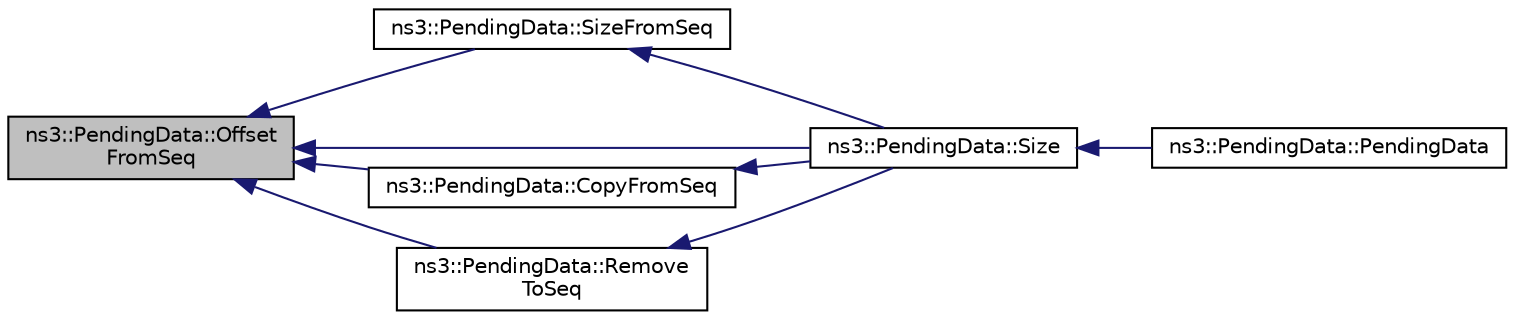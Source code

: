 digraph "ns3::PendingData::OffsetFromSeq"
{
  edge [fontname="Helvetica",fontsize="10",labelfontname="Helvetica",labelfontsize="10"];
  node [fontname="Helvetica",fontsize="10",shape=record];
  rankdir="LR";
  Node1 [label="ns3::PendingData::Offset\lFromSeq",height=0.2,width=0.4,color="black", fillcolor="grey75", style="filled", fontcolor="black"];
  Node1 -> Node2 [dir="back",color="midnightblue",fontsize="10",style="solid"];
  Node2 [label="ns3::PendingData::SizeFromSeq",height=0.2,width=0.4,color="black", fillcolor="white", style="filled",URL="$dd/d9e/classns3_1_1PendingData.html#a9c9f7a2ab4c522ba19f9bf219f6620e8"];
  Node2 -> Node3 [dir="back",color="midnightblue",fontsize="10",style="solid"];
  Node3 [label="ns3::PendingData::Size",height=0.2,width=0.4,color="black", fillcolor="white", style="filled",URL="$dd/d9e/classns3_1_1PendingData.html#abbbae5f8a12762f9a85d2ddd5c9c9165"];
  Node3 -> Node4 [dir="back",color="midnightblue",fontsize="10",style="solid"];
  Node4 [label="ns3::PendingData::PendingData",height=0.2,width=0.4,color="black", fillcolor="white", style="filled",URL="$dd/d9e/classns3_1_1PendingData.html#ab7b46ebf4baf2c6b165c90b44bfdad4a"];
  Node1 -> Node5 [dir="back",color="midnightblue",fontsize="10",style="solid"];
  Node5 [label="ns3::PendingData::CopyFromSeq",height=0.2,width=0.4,color="black", fillcolor="white", style="filled",URL="$dd/d9e/classns3_1_1PendingData.html#ac49fbeb525992b5b033d3209dcf5688c",tooltip="Copy data starting from a give offset. "];
  Node5 -> Node3 [dir="back",color="midnightblue",fontsize="10",style="solid"];
  Node1 -> Node6 [dir="back",color="midnightblue",fontsize="10",style="solid"];
  Node6 [label="ns3::PendingData::Remove\lToSeq",height=0.2,width=0.4,color="black", fillcolor="white", style="filled",URL="$dd/d9e/classns3_1_1PendingData.html#a8a55613b348dee724f3bb5bc4599a333"];
  Node6 -> Node3 [dir="back",color="midnightblue",fontsize="10",style="solid"];
  Node1 -> Node3 [dir="back",color="midnightblue",fontsize="10",style="solid"];
}
